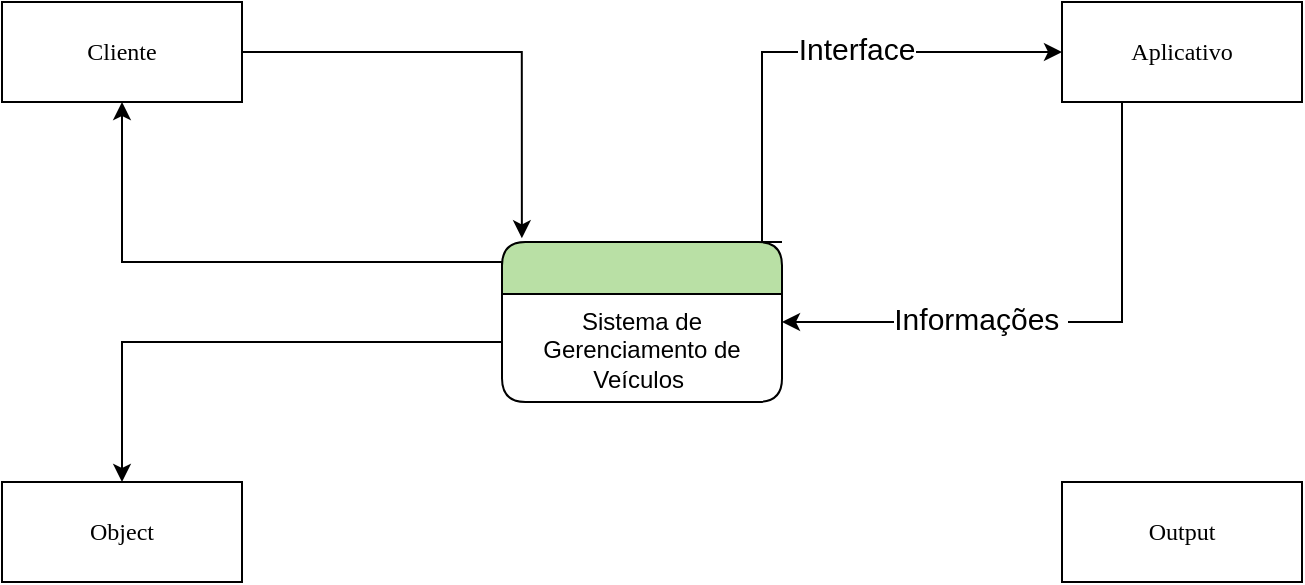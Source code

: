 <mxfile version="17.4.5" type="github">
  <diagram name="Page-1" id="52a04d89-c75d-2922-d76d-85b35f80e030">
    <mxGraphModel dx="1635" dy="866" grid="1" gridSize="10" guides="1" tooltips="1" connect="1" arrows="1" fold="1" page="1" pageScale="1" pageWidth="1100" pageHeight="850" background="none" math="0" shadow="0">
      <root>
        <mxCell id="0" />
        <mxCell id="1" parent="0" />
        <mxCell id="tNXGHTJ1qRPgJRI1vjQ6-7" style="edgeStyle=orthogonalEdgeStyle;rounded=0;orthogonalLoop=1;jettySize=auto;html=1;exitX=0.25;exitY=1;exitDx=0;exitDy=0;entryX=1;entryY=0.5;entryDx=0;entryDy=0;" edge="1" parent="1" source="17472293e6e8944d-29" target="1fdf3b25b50cf41e-1">
          <mxGeometry relative="1" as="geometry" />
        </mxCell>
        <mxCell id="tNXGHTJ1qRPgJRI1vjQ6-9" value="Informações&amp;nbsp;" style="edgeLabel;html=1;align=center;verticalAlign=middle;resizable=0;points=[];fontSize=15;" vertex="1" connectable="0" parent="tNXGHTJ1qRPgJRI1vjQ6-7">
          <mxGeometry x="0.294" y="-2" relative="1" as="geometry">
            <mxPoint as="offset" />
          </mxGeometry>
        </mxCell>
        <mxCell id="17472293e6e8944d-29" value="Aplicativo" style="whiteSpace=wrap;html=1;rounded=0;shadow=0;comic=0;labelBackgroundColor=none;strokeWidth=1;fontFamily=Verdana;fontSize=12;align=center;" parent="1" vertex="1">
          <mxGeometry x="760" y="70" width="120" height="50" as="geometry" />
        </mxCell>
        <mxCell id="tNXGHTJ1qRPgJRI1vjQ6-5" style="edgeStyle=orthogonalEdgeStyle;rounded=0;orthogonalLoop=1;jettySize=auto;html=1;exitX=1;exitY=0.5;exitDx=0;exitDy=0;entryX=0.071;entryY=-0.023;entryDx=0;entryDy=0;entryPerimeter=0;" edge="1" parent="1" source="17472293e6e8944d-30" target="1fdf3b25b50cf41e-1">
          <mxGeometry relative="1" as="geometry" />
        </mxCell>
        <mxCell id="17472293e6e8944d-30" value="Cliente" style="whiteSpace=wrap;html=1;rounded=0;shadow=0;comic=0;labelBackgroundColor=none;strokeWidth=1;fontFamily=Verdana;fontSize=12;align=center;" parent="1" vertex="1">
          <mxGeometry x="230" y="70" width="120" height="50" as="geometry" />
        </mxCell>
        <mxCell id="tNXGHTJ1qRPgJRI1vjQ6-3" style="edgeStyle=orthogonalEdgeStyle;rounded=0;orthogonalLoop=1;jettySize=auto;html=1;exitX=0;exitY=0.5;exitDx=0;exitDy=0;entryX=0.5;entryY=1;entryDx=0;entryDy=0;" edge="1" parent="1" source="1fdf3b25b50cf41e-1" target="17472293e6e8944d-30">
          <mxGeometry relative="1" as="geometry">
            <Array as="points">
              <mxPoint x="480" y="200" />
              <mxPoint x="290" y="200" />
            </Array>
          </mxGeometry>
        </mxCell>
        <mxCell id="tNXGHTJ1qRPgJRI1vjQ6-6" style="edgeStyle=orthogonalEdgeStyle;rounded=0;orthogonalLoop=1;jettySize=auto;html=1;exitX=1;exitY=0;exitDx=0;exitDy=0;entryX=0;entryY=0.5;entryDx=0;entryDy=0;" edge="1" parent="1" source="1fdf3b25b50cf41e-1" target="17472293e6e8944d-29">
          <mxGeometry relative="1" as="geometry">
            <Array as="points">
              <mxPoint x="610" y="190" />
              <mxPoint x="610" y="95" />
            </Array>
          </mxGeometry>
        </mxCell>
        <mxCell id="tNXGHTJ1qRPgJRI1vjQ6-8" value="Interface" style="edgeLabel;html=1;align=center;verticalAlign=middle;resizable=0;points=[];fontSize=15;" vertex="1" connectable="0" parent="tNXGHTJ1qRPgJRI1vjQ6-6">
          <mxGeometry x="0.191" y="2" relative="1" as="geometry">
            <mxPoint as="offset" />
          </mxGeometry>
        </mxCell>
        <mxCell id="1fdf3b25b50cf41e-1" value="" style="swimlane;html=1;fontStyle=0;childLayout=stackLayout;horizontal=1;startSize=26;fillColor=#B9E0A5;horizontalStack=0;resizeParent=1;resizeLast=0;collapsible=1;marginBottom=0;swimlaneFillColor=#ffffff;align=center;rounded=1;shadow=0;comic=0;labelBackgroundColor=none;strokeWidth=1;fontFamily=Verdana;fontSize=12" parent="1" vertex="1">
          <mxGeometry x="480" y="190" width="140" height="80" as="geometry" />
        </mxCell>
        <mxCell id="1fdf3b25b50cf41e-2" value="Sistema de Gerenciamento de Veículos&amp;nbsp;" style="text;html=1;strokeColor=none;fillColor=none;spacingLeft=4;spacingRight=4;whiteSpace=wrap;overflow=hidden;rotatable=0;points=[[0,0.5],[1,0.5]];portConstraint=eastwest;align=center;" parent="1fdf3b25b50cf41e-1" vertex="1">
          <mxGeometry y="26" width="140" height="54" as="geometry" />
        </mxCell>
        <mxCell id="1fdf3b25b50cf41e-25" value="Object" style="whiteSpace=wrap;html=1;rounded=0;shadow=0;comic=0;labelBackgroundColor=none;strokeWidth=1;fontFamily=Verdana;fontSize=12;align=center;" parent="1" vertex="1">
          <mxGeometry x="230" y="310" width="120" height="50" as="geometry" />
        </mxCell>
        <mxCell id="tNXGHTJ1qRPgJRI1vjQ6-2" value="Output" style="whiteSpace=wrap;html=1;rounded=0;shadow=0;comic=0;labelBackgroundColor=none;strokeWidth=1;fontFamily=Verdana;fontSize=12;align=center;" vertex="1" parent="1">
          <mxGeometry x="760" y="310" width="120" height="50" as="geometry" />
        </mxCell>
        <mxCell id="tNXGHTJ1qRPgJRI1vjQ6-4" style="edgeStyle=orthogonalEdgeStyle;rounded=0;orthogonalLoop=1;jettySize=auto;html=1;exitX=0;exitY=0.5;exitDx=0;exitDy=0;entryX=0.5;entryY=0;entryDx=0;entryDy=0;" edge="1" parent="1" source="1fdf3b25b50cf41e-2" target="1fdf3b25b50cf41e-25">
          <mxGeometry relative="1" as="geometry">
            <Array as="points">
              <mxPoint x="480" y="240" />
              <mxPoint x="290" y="240" />
            </Array>
          </mxGeometry>
        </mxCell>
      </root>
    </mxGraphModel>
  </diagram>
</mxfile>
